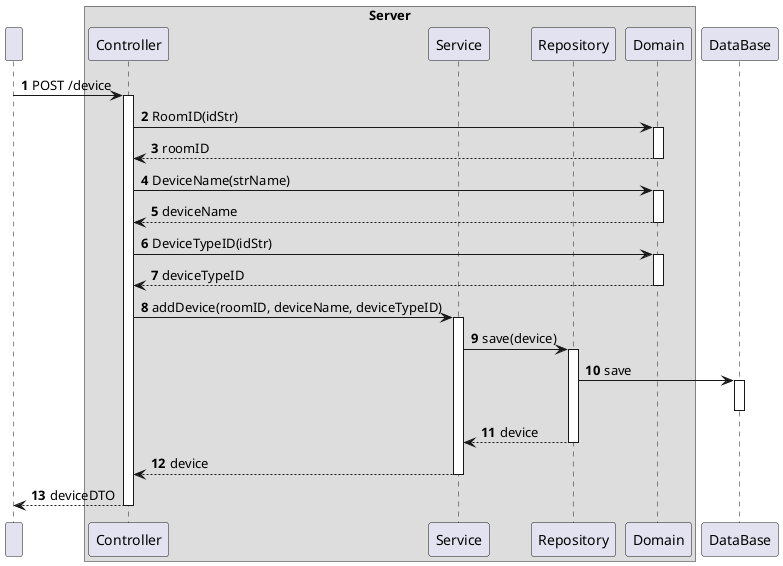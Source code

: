 @startuml
'https://plantuml.com/sequence-diagram
!pragma layout smetana

autonumber

participant " " as HTTP

box "Server"
    participant "Controller" as CTRL
    participant "Service" as SV
    participant "Repository" as REPO
    participant "Domain" as DOM

end box
participant "DataBase" as BD

HTTP -> CTRL : POST /device
activate CTRL

CTRL -> DOM : RoomID(idStr)
activate DOM
DOM --> CTRL : roomID
deactivate DOM

CTRL -> DOM : DeviceName(strName)
activate DOM
DOM --> CTRL : deviceName
deactivate DOM

CTRL -> DOM : DeviceTypeID(idStr)
activate DOM
DOM --> CTRL : deviceTypeID
deactivate DOM

CTRL -> SV : addDevice(roomID, deviceName, deviceTypeID)
activate SV

SV -> REPO : save(device)
activate REPO
REPO -> BD : save
activate BD
deactivate BD
REPO --> SV : device
deactivate REPO

SV --> CTRL : device
deactivate SV

CTRL --> HTTP : deviceDTO
deactivate CTRL


@enduml